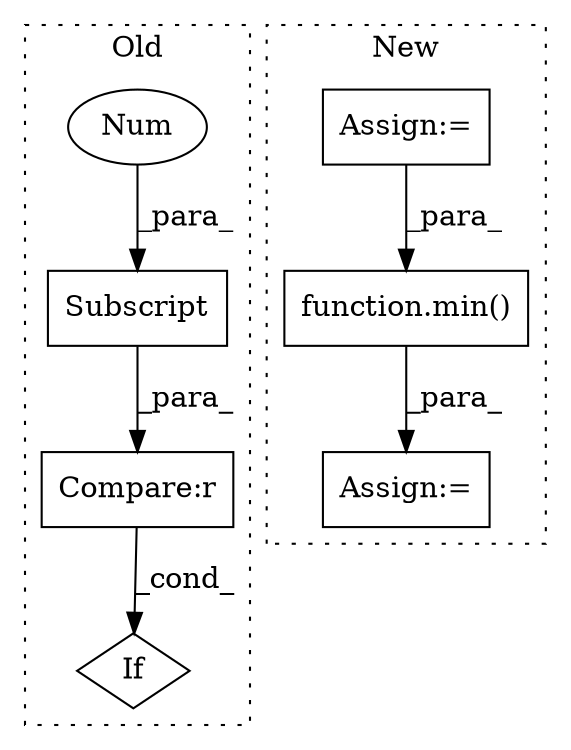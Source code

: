 digraph G {
subgraph cluster0 {
1 [label="Subscript" a="63" s="18106,0" l="7,0" shape="box"];
3 [label="Num" a="76" s="18111" l="1" shape="ellipse"];
5 [label="Compare:r" a="40" s="18096" l="17" shape="box"];
7 [label="If" a="96" s="18093" l="3" shape="diamond"];
label = "Old";
style="dotted";
}
subgraph cluster1 {
2 [label="function.min()" a="75" s="18325,18351" l="4,1" shape="box"];
4 [label="Assign:=" a="68" s="18322" l="3" shape="box"];
6 [label="Assign:=" a="68" s="18102" l="3" shape="box"];
label = "New";
style="dotted";
}
1 -> 5 [label="_para_"];
2 -> 4 [label="_para_"];
3 -> 1 [label="_para_"];
5 -> 7 [label="_cond_"];
6 -> 2 [label="_para_"];
}
